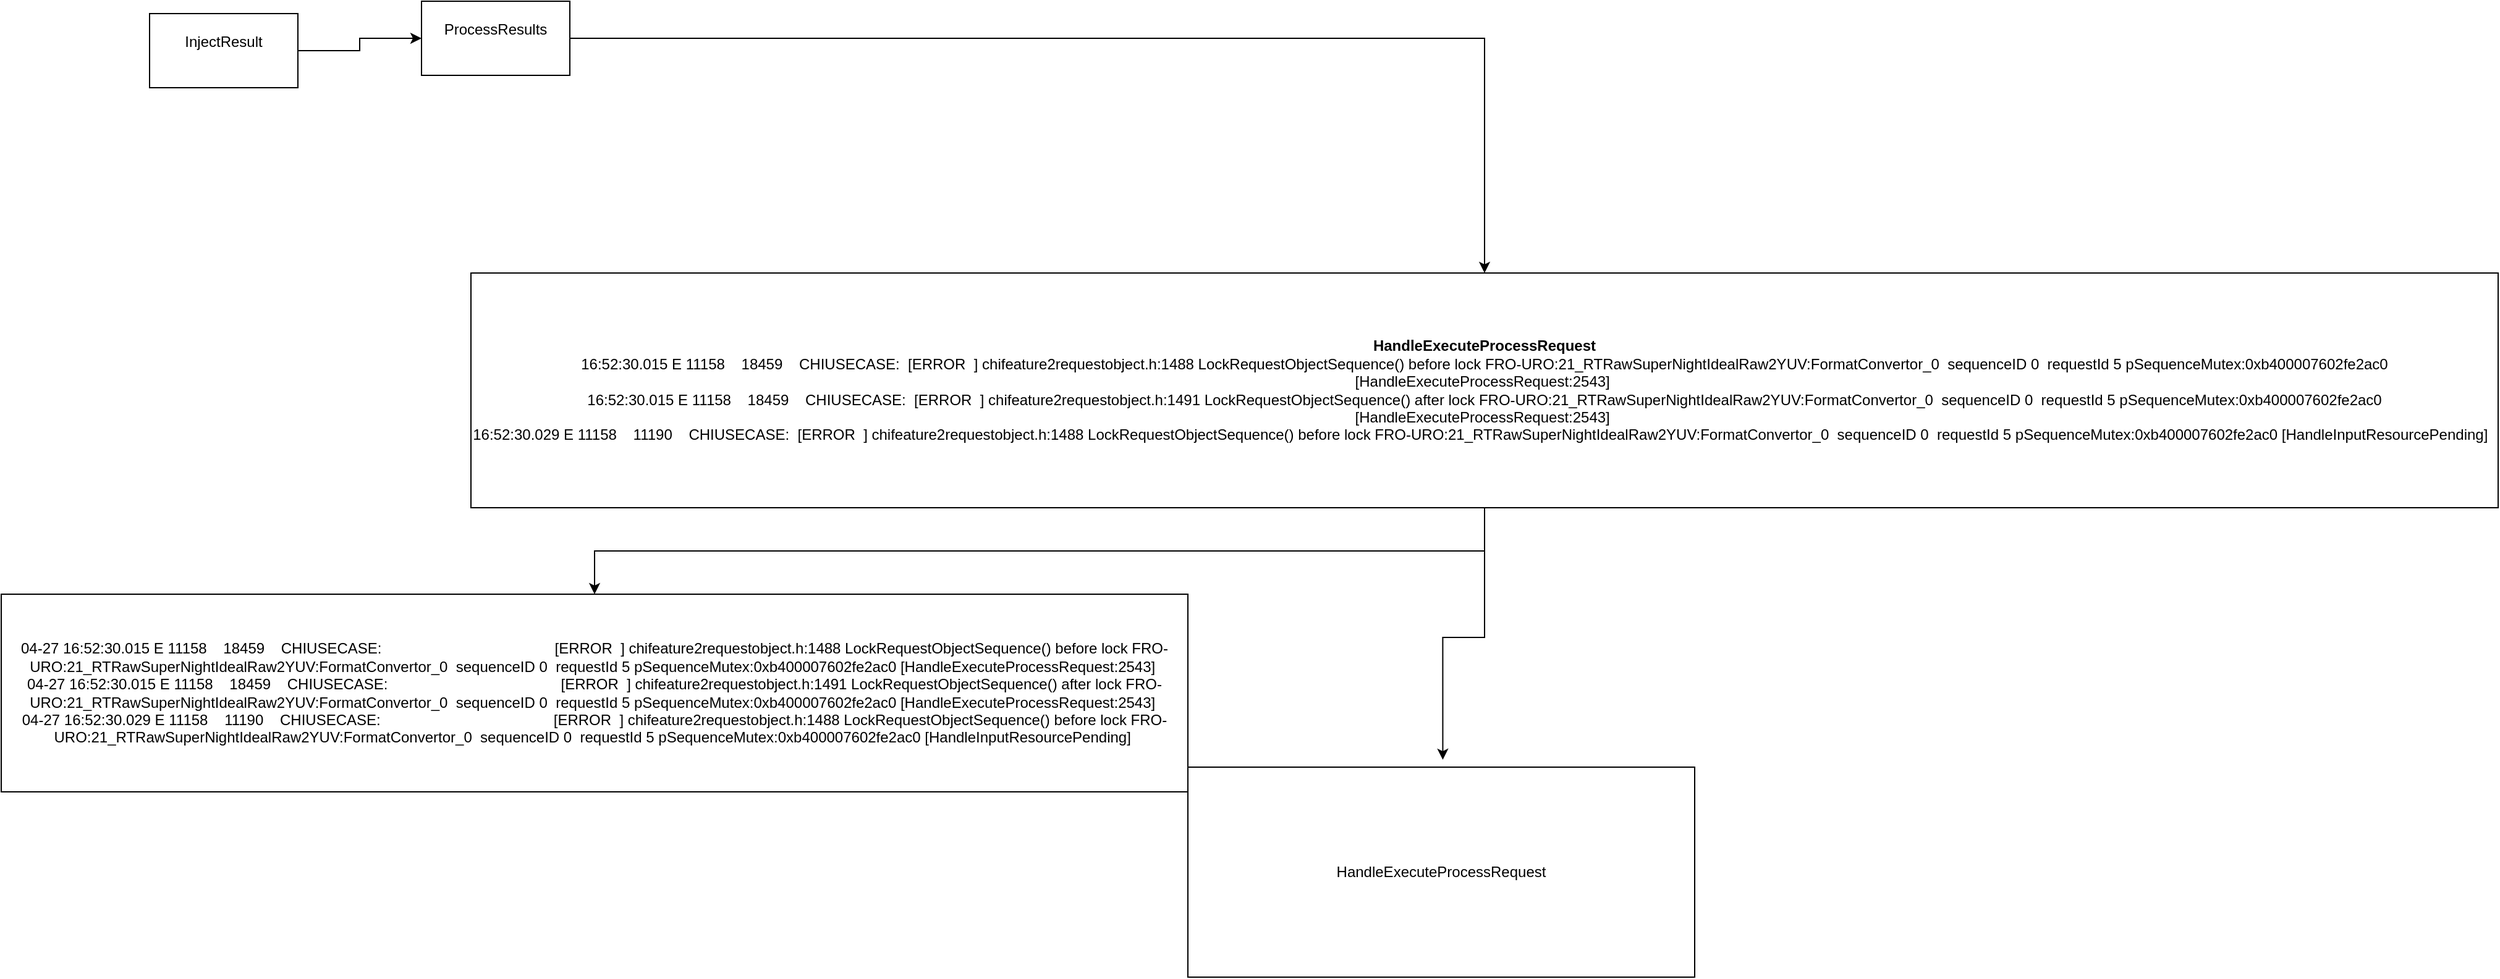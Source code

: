 <mxfile version="21.2.3" type="github">
  <diagram name="第 1 页" id="wk8j9zkRjfPriSqCTZ0I">
    <mxGraphModel dx="2017" dy="1124" grid="1" gridSize="10" guides="1" tooltips="1" connect="1" arrows="1" fold="1" page="1" pageScale="1" pageWidth="827" pageHeight="1169" math="0" shadow="0">
      <root>
        <mxCell id="0" />
        <mxCell id="1" parent="0" />
        <mxCell id="LruYdipJfkih9ZX-kacK-3" style="edgeStyle=orthogonalEdgeStyle;rounded=0;orthogonalLoop=1;jettySize=auto;html=1;entryX=0;entryY=0.5;entryDx=0;entryDy=0;" edge="1" parent="1" source="LruYdipJfkih9ZX-kacK-1" target="LruYdipJfkih9ZX-kacK-2">
          <mxGeometry relative="1" as="geometry" />
        </mxCell>
        <mxCell id="LruYdipJfkih9ZX-kacK-1" value="&#xa;&lt;div style=&quot;&quot;&gt;InjectResult&lt;/div&gt;&#xa;&#xa;" style="rounded=0;whiteSpace=wrap;html=1;" vertex="1" parent="1">
          <mxGeometry x="190" y="360" width="120" height="60" as="geometry" />
        </mxCell>
        <mxCell id="LruYdipJfkih9ZX-kacK-6" style="edgeStyle=orthogonalEdgeStyle;rounded=0;orthogonalLoop=1;jettySize=auto;html=1;exitX=1;exitY=0.5;exitDx=0;exitDy=0;entryX=0.5;entryY=0;entryDx=0;entryDy=0;" edge="1" parent="1" source="LruYdipJfkih9ZX-kacK-2" target="LruYdipJfkih9ZX-kacK-5">
          <mxGeometry relative="1" as="geometry" />
        </mxCell>
        <mxCell id="LruYdipJfkih9ZX-kacK-2" value="&#xa;&lt;div style=&quot;&quot;&gt;ProcessResults&lt;/div&gt;&#xa;&#xa;" style="rounded=0;whiteSpace=wrap;html=1;" vertex="1" parent="1">
          <mxGeometry x="410" y="350" width="120" height="60" as="geometry" />
        </mxCell>
        <mxCell id="LruYdipJfkih9ZX-kacK-9" style="edgeStyle=orthogonalEdgeStyle;rounded=0;orthogonalLoop=1;jettySize=auto;html=1;entryX=0.503;entryY=-0.035;entryDx=0;entryDy=0;entryPerimeter=0;" edge="1" parent="1" source="LruYdipJfkih9ZX-kacK-5" target="LruYdipJfkih9ZX-kacK-8">
          <mxGeometry relative="1" as="geometry" />
        </mxCell>
        <mxCell id="LruYdipJfkih9ZX-kacK-11" style="edgeStyle=orthogonalEdgeStyle;rounded=0;orthogonalLoop=1;jettySize=auto;html=1;exitX=0.5;exitY=1;exitDx=0;exitDy=0;entryX=0.5;entryY=0;entryDx=0;entryDy=0;" edge="1" parent="1" source="LruYdipJfkih9ZX-kacK-5" target="LruYdipJfkih9ZX-kacK-10">
          <mxGeometry relative="1" as="geometry" />
        </mxCell>
        <mxCell id="LruYdipJfkih9ZX-kacK-5" value="&lt;div style=&quot;border-color: var(--border-color);&quot;&gt;&lt;div style=&quot;border-color: var(--border-color);&quot;&gt;&lt;b&gt;HandleExecuteProcessRequest&lt;/b&gt;&lt;br&gt;&lt;/div&gt;&lt;div style=&quot;border-color: var(--border-color);&quot;&gt;16:52:30.015 E 11158&amp;nbsp; &amp;nbsp; 18459&amp;nbsp; &amp;nbsp; CHIUSECASE:&amp;nbsp; [ERROR&amp;nbsp; ] chifeature2requestobject.h:1488 LockRequestObjectSequence() before lock FRO-URO:21_RTRawSuperNightIdealRaw2YUV:FormatConvertor_0&amp;nbsp; sequenceID 0&amp;nbsp; requestId 5 pSequenceMutex:0xb400007602fe2ac0 [HandleExecuteProcessRequest:2543]&amp;nbsp;&lt;/div&gt;&lt;div style=&quot;border-color: var(--border-color);&quot;&gt;16:52:30.015 E 11158&amp;nbsp; &amp;nbsp; 18459&amp;nbsp; &amp;nbsp; CHIUSECASE:&amp;nbsp; [ERROR&amp;nbsp; ] chifeature2requestobject.h:1491 LockRequestObjectSequence() after lock FRO-URO:21_RTRawSuperNightIdealRaw2YUV:FormatConvertor_0&amp;nbsp; sequenceID 0&amp;nbsp; requestId 5 pSequenceMutex:0xb400007602fe2ac0 [HandleExecuteProcessRequest:2543]&amp;nbsp;&lt;/div&gt;&lt;div style=&quot;border-color: var(--border-color);&quot;&gt;16:52:30.029 E 11158&amp;nbsp; &amp;nbsp; 11190&amp;nbsp; &amp;nbsp; CHIUSECASE:&amp;nbsp; [ERROR&amp;nbsp; ] chifeature2requestobject.h:1488 LockRequestObjectSequence() before lock FRO-URO:21_RTRawSuperNightIdealRaw2YUV:FormatConvertor_0&amp;nbsp; sequenceID 0&amp;nbsp; requestId 5 pSequenceMutex:0xb400007602fe2ac0 [HandleInputResourcePending]&amp;nbsp;&amp;nbsp;&lt;/div&gt;&lt;/div&gt;" style="rounded=0;whiteSpace=wrap;html=1;" vertex="1" parent="1">
          <mxGeometry x="450" y="570" width="1640" height="190" as="geometry" />
        </mxCell>
        <mxCell id="LruYdipJfkih9ZX-kacK-8" value="&lt;div style=&quot;&quot;&gt;HandleExecuteProcessRequest&lt;/div&gt;" style="rounded=0;whiteSpace=wrap;html=1;" vertex="1" parent="1">
          <mxGeometry x="1030" y="970" width="410" height="170" as="geometry" />
        </mxCell>
        <mxCell id="LruYdipJfkih9ZX-kacK-10" value="&lt;div style=&quot;&quot;&gt;&lt;div&gt;04-27 16:52:30.015 E 11158&amp;nbsp; &amp;nbsp; 18459&amp;nbsp; &amp;nbsp; CHIUSECASE:&amp;nbsp; &amp;nbsp; &amp;nbsp; &amp;nbsp; &amp;nbsp; &amp;nbsp; &amp;nbsp; &amp;nbsp; &amp;nbsp; &amp;nbsp; &amp;nbsp; &amp;nbsp; &amp;nbsp; &amp;nbsp; &amp;nbsp; &amp;nbsp; &amp;nbsp; &amp;nbsp; &amp;nbsp; &amp;nbsp; &amp;nbsp; [ERROR&amp;nbsp; ] chifeature2requestobject.h:1488 LockRequestObjectSequence() before lock FRO-URO:21_RTRawSuperNightIdealRaw2YUV:FormatConvertor_0&amp;nbsp; sequenceID 0&amp;nbsp; requestId 5 pSequenceMutex:0xb400007602fe2ac0 [HandleExecuteProcessRequest:2543]&amp;nbsp;&lt;/div&gt;&lt;div&gt;04-27 16:52:30.015 E 11158&amp;nbsp; &amp;nbsp; 18459&amp;nbsp; &amp;nbsp; CHIUSECASE:&amp;nbsp; &amp;nbsp; &amp;nbsp; &amp;nbsp; &amp;nbsp; &amp;nbsp; &amp;nbsp; &amp;nbsp; &amp;nbsp; &amp;nbsp; &amp;nbsp; &amp;nbsp; &amp;nbsp; &amp;nbsp; &amp;nbsp; &amp;nbsp; &amp;nbsp; &amp;nbsp; &amp;nbsp; &amp;nbsp; &amp;nbsp; [ERROR&amp;nbsp; ] chifeature2requestobject.h:1491 LockRequestObjectSequence() after lock FRO-URO:21_RTRawSuperNightIdealRaw2YUV:FormatConvertor_0&amp;nbsp; sequenceID 0&amp;nbsp; requestId 5 pSequenceMutex:0xb400007602fe2ac0 [HandleExecuteProcessRequest:2543]&amp;nbsp;&lt;/div&gt;&lt;div&gt;04-27 16:52:30.029 E 11158&amp;nbsp; &amp;nbsp; 11190&amp;nbsp; &amp;nbsp; CHIUSECASE:&amp;nbsp; &amp;nbsp; &amp;nbsp; &amp;nbsp; &amp;nbsp; &amp;nbsp; &amp;nbsp; &amp;nbsp; &amp;nbsp; &amp;nbsp; &amp;nbsp; &amp;nbsp; &amp;nbsp; &amp;nbsp; &amp;nbsp; &amp;nbsp; &amp;nbsp; &amp;nbsp; &amp;nbsp; &amp;nbsp; &amp;nbsp; [ERROR&amp;nbsp; ] chifeature2requestobject.h:1488 LockRequestObjectSequence() before lock FRO-URO:21_RTRawSuperNightIdealRaw2YUV:FormatConvertor_0&amp;nbsp; sequenceID 0&amp;nbsp; requestId 5 pSequenceMutex:0xb400007602fe2ac0 [HandleInputResourcePending]&amp;nbsp;&lt;/div&gt;&lt;/div&gt;" style="rounded=0;whiteSpace=wrap;html=1;" vertex="1" parent="1">
          <mxGeometry x="70" y="830" width="960" height="160" as="geometry" />
        </mxCell>
      </root>
    </mxGraphModel>
  </diagram>
</mxfile>
